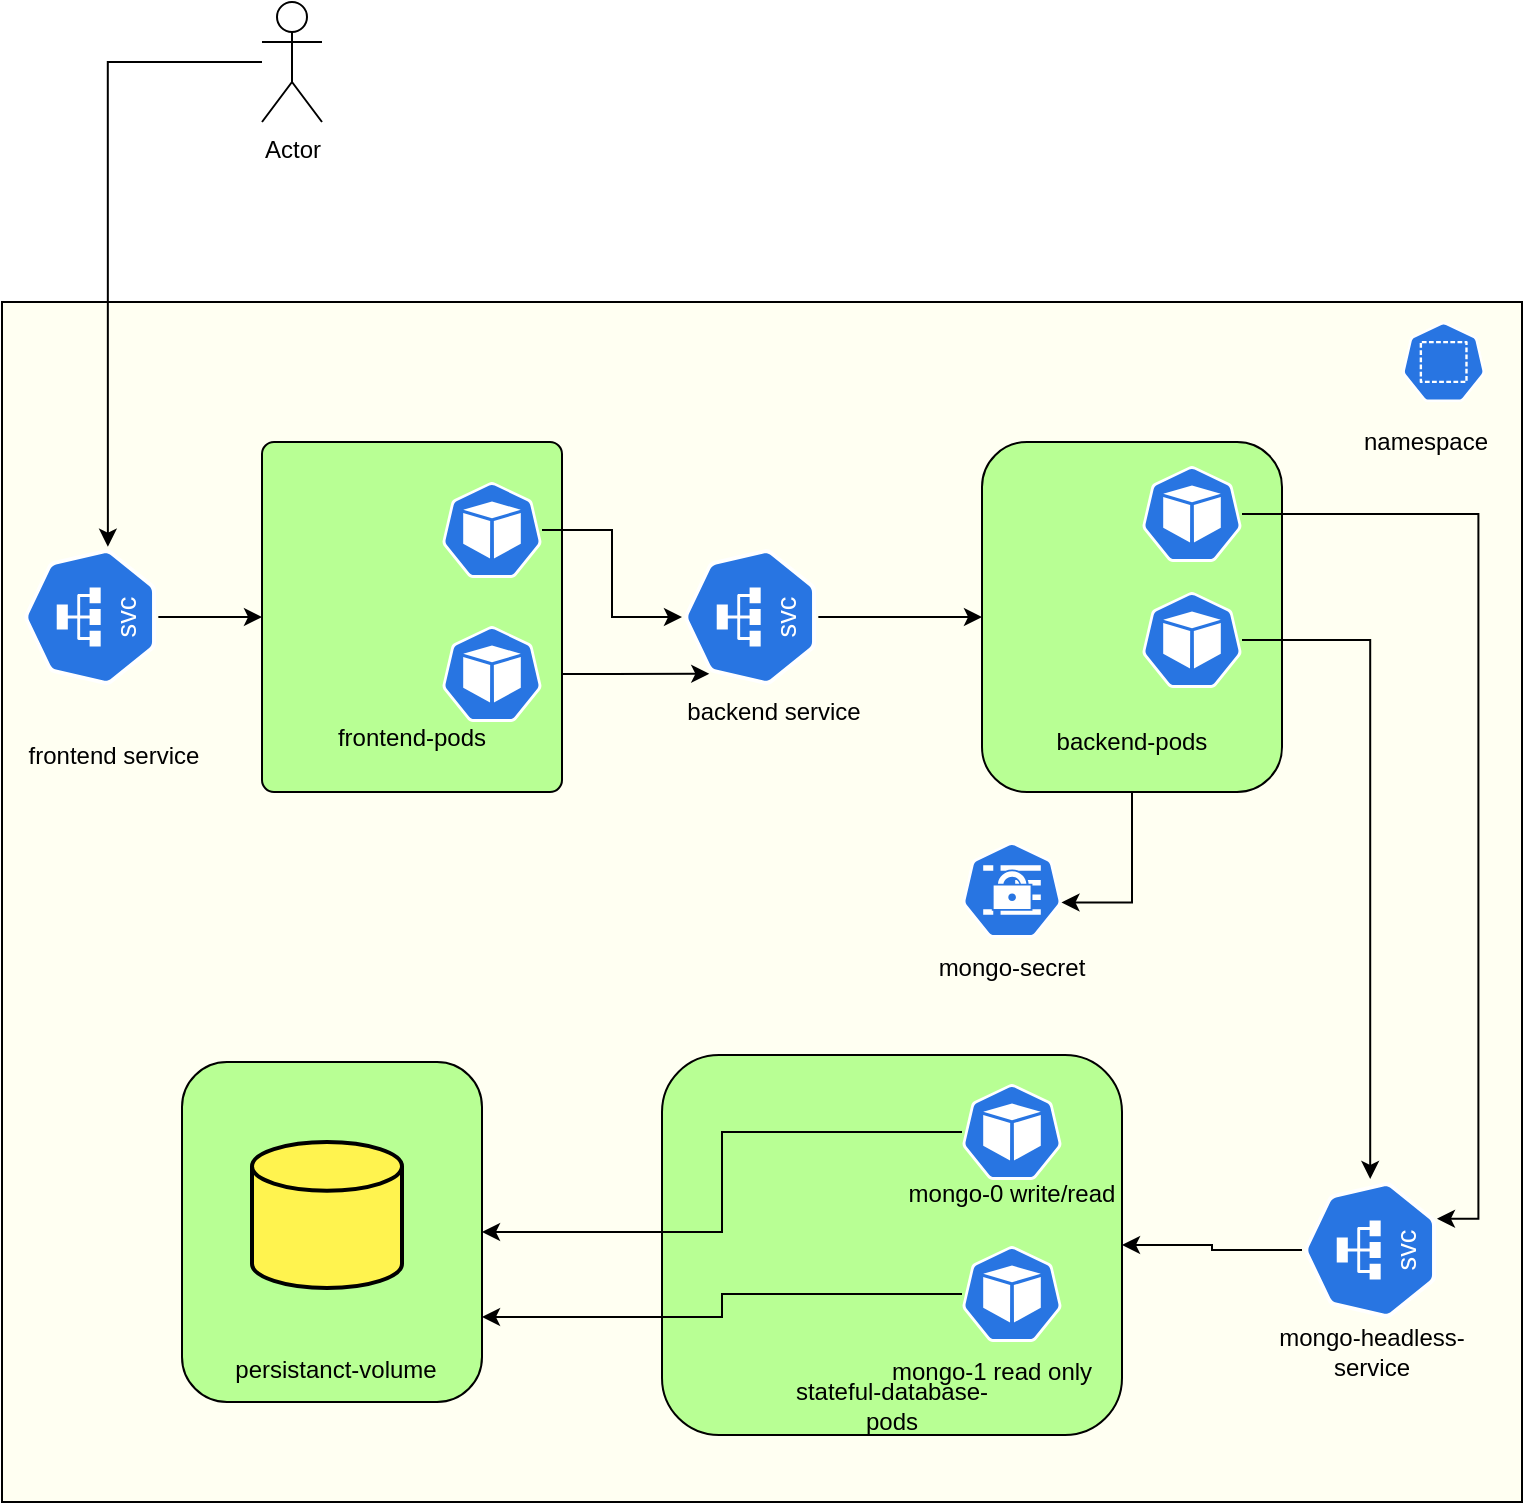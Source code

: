<mxfile version="24.2.2" type="device">
  <diagram name="Page-1" id="iACx4pWXoDB--Jc6BWZ7">
    <mxGraphModel dx="1318" dy="613" grid="1" gridSize="10" guides="1" tooltips="1" connect="1" arrows="1" fold="1" page="1" pageScale="1" pageWidth="827" pageHeight="1169" math="0" shadow="0">
      <root>
        <mxCell id="0" />
        <mxCell id="1" parent="0" />
        <mxCell id="a1qMfyu9uKdFrjvdMRR3-3" value="" style="rounded=1;whiteSpace=wrap;html=1;arcSize=0;fillColor=#FFFFF2;" vertex="1" parent="1">
          <mxGeometry x="50" y="170" width="760" height="600" as="geometry" />
        </mxCell>
        <mxCell id="a1qMfyu9uKdFrjvdMRR3-29" value="" style="rounded=1;whiteSpace=wrap;html=1;fillColor=#B8FF94;" vertex="1" parent="1">
          <mxGeometry x="380" y="546.5" width="230" height="190" as="geometry" />
        </mxCell>
        <mxCell id="a1qMfyu9uKdFrjvdMRR3-2" value="" style="aspect=fixed;sketch=0;html=1;dashed=0;whitespace=wrap;fillColor=#2875E2;strokeColor=#ffffff;points=[[0.005,0.63,0],[0.1,0.2,0],[0.9,0.2,0],[0.5,0,0],[0.995,0.63,0],[0.72,0.99,0],[0.5,1,0],[0.28,0.99,0]];shape=mxgraph.kubernetes.icon2;prIcon=ns" vertex="1" parent="1">
          <mxGeometry x="750" y="180" width="41.67" height="40" as="geometry" />
        </mxCell>
        <mxCell id="a1qMfyu9uKdFrjvdMRR3-14" style="edgeStyle=orthogonalEdgeStyle;rounded=0;orthogonalLoop=1;jettySize=auto;html=1;" edge="1" parent="1" source="a1qMfyu9uKdFrjvdMRR3-13" target="a1qMfyu9uKdFrjvdMRR3-6">
          <mxGeometry relative="1" as="geometry" />
        </mxCell>
        <mxCell id="a1qMfyu9uKdFrjvdMRR3-13" value="" style="aspect=fixed;sketch=0;html=1;dashed=0;whitespace=wrap;fillColor=#2875E2;strokeColor=#ffffff;points=[[0.005,0.63,0],[0.1,0.2,0],[0.9,0.2,0],[0.5,0,0],[0.995,0.63,0],[0.72,0.99,0],[0.5,1,0],[0.28,0.99,0]];shape=mxgraph.kubernetes.icon2;kubernetesLabel=1;prIcon=svc;direction=north;" vertex="1" parent="1">
          <mxGeometry x="60" y="292" width="68.16" height="71" as="geometry" />
        </mxCell>
        <mxCell id="a1qMfyu9uKdFrjvdMRR3-16" style="edgeStyle=orthogonalEdgeStyle;rounded=0;orthogonalLoop=1;jettySize=auto;html=1;" edge="1" parent="1" source="a1qMfyu9uKdFrjvdMRR3-15" target="a1qMfyu9uKdFrjvdMRR3-9">
          <mxGeometry relative="1" as="geometry" />
        </mxCell>
        <mxCell id="a1qMfyu9uKdFrjvdMRR3-23" style="edgeStyle=orthogonalEdgeStyle;rounded=0;orthogonalLoop=1;jettySize=auto;html=1;entryX=0.1;entryY=0.2;entryDx=0;entryDy=0;entryPerimeter=0;" edge="1" parent="1" source="a1qMfyu9uKdFrjvdMRR3-5" target="a1qMfyu9uKdFrjvdMRR3-15">
          <mxGeometry relative="1" as="geometry" />
        </mxCell>
        <mxCell id="a1qMfyu9uKdFrjvdMRR3-26" value="frontend service" style="text;html=1;align=center;verticalAlign=middle;whiteSpace=wrap;rounded=0;" vertex="1" parent="1">
          <mxGeometry x="60" y="382" width="91.84" height="30" as="geometry" />
        </mxCell>
        <mxCell id="a1qMfyu9uKdFrjvdMRR3-33" style="edgeStyle=orthogonalEdgeStyle;rounded=0;orthogonalLoop=1;jettySize=auto;html=1;" edge="1" parent="1" source="a1qMfyu9uKdFrjvdMRR3-34" target="a1qMfyu9uKdFrjvdMRR3-29">
          <mxGeometry relative="1" as="geometry" />
        </mxCell>
        <mxCell id="a1qMfyu9uKdFrjvdMRR3-34" value="" style="aspect=fixed;sketch=0;html=1;dashed=0;whitespace=wrap;fillColor=#2875E2;strokeColor=#ffffff;points=[[0.005,0.63,0],[0.1,0.2,0],[0.9,0.2,0],[0.5,0,0],[0.995,0.63,0],[0.72,0.99,0],[0.5,1,0],[0.28,0.99,0]];shape=mxgraph.kubernetes.icon2;kubernetesLabel=1;prIcon=svc;direction=north;" vertex="1" parent="1">
          <mxGeometry x="700" y="608.5" width="68.16" height="71" as="geometry" />
        </mxCell>
        <mxCell id="a1qMfyu9uKdFrjvdMRR3-35" value="" style="group" vertex="1" connectable="0" parent="1">
          <mxGeometry x="540" y="225" width="150" height="175" as="geometry" />
        </mxCell>
        <mxCell id="a1qMfyu9uKdFrjvdMRR3-38" value="" style="group" vertex="1" connectable="0" parent="a1qMfyu9uKdFrjvdMRR3-35">
          <mxGeometry y="15" width="150" height="175" as="geometry" />
        </mxCell>
        <mxCell id="a1qMfyu9uKdFrjvdMRR3-9" value="" style="rounded=1;whiteSpace=wrap;html=1;fillColor=#B8FF94;" vertex="1" parent="a1qMfyu9uKdFrjvdMRR3-38">
          <mxGeometry width="150" height="175" as="geometry" />
        </mxCell>
        <mxCell id="a1qMfyu9uKdFrjvdMRR3-10" value="" style="aspect=fixed;sketch=0;html=1;dashed=0;whitespace=wrap;fillColor=#2875E2;strokeColor=#ffffff;points=[[0.005,0.63,0],[0.1,0.2,0],[0.9,0.2,0],[0.5,0,0],[0.995,0.63,0],[0.72,0.99,0],[0.5,1,0],[0.28,0.99,0]];shape=mxgraph.kubernetes.icon2;prIcon=pod" vertex="1" parent="a1qMfyu9uKdFrjvdMRR3-38">
          <mxGeometry x="80" y="12" width="50" height="48" as="geometry" />
        </mxCell>
        <mxCell id="a1qMfyu9uKdFrjvdMRR3-11" value="" style="aspect=fixed;sketch=0;html=1;dashed=0;whitespace=wrap;fillColor=#2875E2;strokeColor=#ffffff;points=[[0.005,0.63,0],[0.1,0.2,0],[0.9,0.2,0],[0.5,0,0],[0.995,0.63,0],[0.72,0.99,0],[0.5,1,0],[0.28,0.99,0]];shape=mxgraph.kubernetes.icon2;prIcon=pod" vertex="1" parent="a1qMfyu9uKdFrjvdMRR3-38">
          <mxGeometry x="80" y="75" width="50" height="48" as="geometry" />
        </mxCell>
        <mxCell id="a1qMfyu9uKdFrjvdMRR3-12" value="backend-pods" style="text;html=1;align=center;verticalAlign=middle;whiteSpace=wrap;rounded=0;" vertex="1" parent="a1qMfyu9uKdFrjvdMRR3-38">
          <mxGeometry x="25" y="135" width="100" height="30" as="geometry" />
        </mxCell>
        <mxCell id="a1qMfyu9uKdFrjvdMRR3-40" value="" style="group" vertex="1" connectable="0" parent="1">
          <mxGeometry x="180" y="237" width="150" height="175" as="geometry" />
        </mxCell>
        <mxCell id="a1qMfyu9uKdFrjvdMRR3-45" value="" style="group" vertex="1" connectable="0" parent="a1qMfyu9uKdFrjvdMRR3-40">
          <mxGeometry width="150" height="175" as="geometry" />
        </mxCell>
        <mxCell id="a1qMfyu9uKdFrjvdMRR3-46" value="" style="group" vertex="1" connectable="0" parent="a1qMfyu9uKdFrjvdMRR3-45">
          <mxGeometry y="3" width="150" height="175" as="geometry" />
        </mxCell>
        <mxCell id="a1qMfyu9uKdFrjvdMRR3-48" value="" style="group" vertex="1" connectable="0" parent="a1qMfyu9uKdFrjvdMRR3-46">
          <mxGeometry width="150" height="175" as="geometry" />
        </mxCell>
        <mxCell id="a1qMfyu9uKdFrjvdMRR3-6" value="" style="rounded=1;whiteSpace=wrap;html=1;fillColor=#B8FF94;arcSize=4;" vertex="1" parent="a1qMfyu9uKdFrjvdMRR3-48">
          <mxGeometry width="150" height="175" as="geometry" />
        </mxCell>
        <mxCell id="a1qMfyu9uKdFrjvdMRR3-5" value="" style="aspect=fixed;sketch=0;html=1;dashed=0;whitespace=wrap;fillColor=#2875E2;strokeColor=#ffffff;points=[[0.005,0.63,0],[0.1,0.2,0],[0.9,0.2,0],[0.5,0,0],[0.995,0.63,0],[0.72,0.99,0],[0.5,1,0],[0.28,0.99,0]];shape=mxgraph.kubernetes.icon2;prIcon=pod" vertex="1" parent="a1qMfyu9uKdFrjvdMRR3-48">
          <mxGeometry x="90" y="92" width="50" height="48" as="geometry" />
        </mxCell>
        <mxCell id="a1qMfyu9uKdFrjvdMRR3-7" value="" style="aspect=fixed;sketch=0;html=1;dashed=0;whitespace=wrap;fillColor=#2875E2;strokeColor=#ffffff;points=[[0.005,0.63,0],[0.1,0.2,0],[0.9,0.2,0],[0.5,0,0],[0.995,0.63,0],[0.72,0.99,0],[0.5,1,0],[0.28,0.99,0]];shape=mxgraph.kubernetes.icon2;prIcon=pod" vertex="1" parent="a1qMfyu9uKdFrjvdMRR3-48">
          <mxGeometry x="90" y="20" width="50" height="48" as="geometry" />
        </mxCell>
        <mxCell id="a1qMfyu9uKdFrjvdMRR3-8" value="frontend-pods" style="text;html=1;align=center;verticalAlign=middle;whiteSpace=wrap;rounded=0;" vertex="1" parent="a1qMfyu9uKdFrjvdMRR3-48">
          <mxGeometry x="25" y="133" width="100" height="30" as="geometry" />
        </mxCell>
        <mxCell id="a1qMfyu9uKdFrjvdMRR3-41" value="" style="edgeStyle=orthogonalEdgeStyle;rounded=0;orthogonalLoop=1;jettySize=auto;html=1;" edge="1" parent="1" source="a1qMfyu9uKdFrjvdMRR3-7" target="a1qMfyu9uKdFrjvdMRR3-15">
          <mxGeometry relative="1" as="geometry" />
        </mxCell>
        <mxCell id="a1qMfyu9uKdFrjvdMRR3-44" value="" style="group" vertex="1" connectable="0" parent="1">
          <mxGeometry x="731.67" y="180" width="60" height="75" as="geometry" />
        </mxCell>
        <mxCell id="a1qMfyu9uKdFrjvdMRR3-4" value="namespace" style="text;html=1;align=center;verticalAlign=middle;whiteSpace=wrap;rounded=0;" vertex="1" parent="a1qMfyu9uKdFrjvdMRR3-44">
          <mxGeometry y="45" width="60" height="30" as="geometry" />
        </mxCell>
        <mxCell id="a1qMfyu9uKdFrjvdMRR3-43" value="" style="aspect=fixed;sketch=0;html=1;dashed=0;whitespace=wrap;fillColor=#2875E2;strokeColor=#ffffff;points=[[0.005,0.63,0],[0.1,0.2,0],[0.9,0.2,0],[0.5,0,0],[0.995,0.63,0],[0.72,0.99,0],[0.5,1,0],[0.28,0.99,0]];shape=mxgraph.kubernetes.icon2;prIcon=ns" vertex="1" parent="a1qMfyu9uKdFrjvdMRR3-44">
          <mxGeometry x="18.33" width="41.67" height="40" as="geometry" />
        </mxCell>
        <mxCell id="a1qMfyu9uKdFrjvdMRR3-47" value="" style="group" vertex="1" connectable="0" parent="1">
          <mxGeometry x="390" y="292" width="91.84" height="98" as="geometry" />
        </mxCell>
        <mxCell id="a1qMfyu9uKdFrjvdMRR3-15" value="" style="aspect=fixed;sketch=0;html=1;dashed=0;whitespace=wrap;fillColor=#2875E2;strokeColor=#ffffff;points=[[0.005,0.63,0],[0.1,0.2,0],[0.9,0.2,0],[0.5,0,0],[0.995,0.63,0],[0.72,0.99,0],[0.5,1,0],[0.28,0.99,0]];shape=mxgraph.kubernetes.icon2;kubernetesLabel=1;prIcon=svc;direction=north;" vertex="1" parent="a1qMfyu9uKdFrjvdMRR3-47">
          <mxGeometry width="68.16" height="71" as="geometry" />
        </mxCell>
        <mxCell id="a1qMfyu9uKdFrjvdMRR3-25" value="backend service" style="text;html=1;align=center;verticalAlign=middle;whiteSpace=wrap;rounded=0;" vertex="1" parent="a1qMfyu9uKdFrjvdMRR3-47">
          <mxGeometry y="68" width="91.84" height="30" as="geometry" />
        </mxCell>
        <mxCell id="a1qMfyu9uKdFrjvdMRR3-50" style="edgeStyle=orthogonalEdgeStyle;rounded=0;orthogonalLoop=1;jettySize=auto;html=1;" edge="1" parent="1" source="a1qMfyu9uKdFrjvdMRR3-11" target="a1qMfyu9uKdFrjvdMRR3-34">
          <mxGeometry relative="1" as="geometry" />
        </mxCell>
        <mxCell id="a1qMfyu9uKdFrjvdMRR3-51" style="edgeStyle=orthogonalEdgeStyle;rounded=0;orthogonalLoop=1;jettySize=auto;html=1;entryX=0.72;entryY=0.99;entryDx=0;entryDy=0;entryPerimeter=0;" edge="1" parent="1" source="a1qMfyu9uKdFrjvdMRR3-10" target="a1qMfyu9uKdFrjvdMRR3-34">
          <mxGeometry relative="1" as="geometry" />
        </mxCell>
        <mxCell id="a1qMfyu9uKdFrjvdMRR3-63" value="Actor" style="shape=umlActor;verticalLabelPosition=bottom;verticalAlign=top;html=1;outlineConnect=0;" vertex="1" parent="1">
          <mxGeometry x="180" y="20" width="30" height="60" as="geometry" />
        </mxCell>
        <mxCell id="a1qMfyu9uKdFrjvdMRR3-64" style="edgeStyle=orthogonalEdgeStyle;rounded=0;orthogonalLoop=1;jettySize=auto;html=1;entryX=0.995;entryY=0.63;entryDx=0;entryDy=0;entryPerimeter=0;" edge="1" parent="1" source="a1qMfyu9uKdFrjvdMRR3-63" target="a1qMfyu9uKdFrjvdMRR3-13">
          <mxGeometry relative="1" as="geometry" />
        </mxCell>
        <mxCell id="a1qMfyu9uKdFrjvdMRR3-66" value="" style="aspect=fixed;sketch=0;html=1;dashed=0;whitespace=wrap;fillColor=#2875E2;strokeColor=#ffffff;points=[[0.005,0.63,0],[0.1,0.2,0],[0.9,0.2,0],[0.5,0,0],[0.995,0.63,0],[0.72,0.99,0],[0.5,1,0],[0.28,0.99,0]];shape=mxgraph.kubernetes.icon2;prIcon=secret" vertex="1" parent="1">
          <mxGeometry x="530" y="440" width="50" height="48" as="geometry" />
        </mxCell>
        <mxCell id="a1qMfyu9uKdFrjvdMRR3-67" value="mongo-secret" style="text;html=1;align=center;verticalAlign=middle;whiteSpace=wrap;rounded=0;" vertex="1" parent="1">
          <mxGeometry x="490" y="488" width="130" height="30" as="geometry" />
        </mxCell>
        <mxCell id="a1qMfyu9uKdFrjvdMRR3-69" style="edgeStyle=orthogonalEdgeStyle;rounded=0;orthogonalLoop=1;jettySize=auto;html=1;entryX=0.995;entryY=0.63;entryDx=0;entryDy=0;entryPerimeter=0;" edge="1" parent="1" source="a1qMfyu9uKdFrjvdMRR3-9" target="a1qMfyu9uKdFrjvdMRR3-66">
          <mxGeometry relative="1" as="geometry" />
        </mxCell>
        <mxCell id="a1qMfyu9uKdFrjvdMRR3-56" style="edgeStyle=orthogonalEdgeStyle;rounded=0;orthogonalLoop=1;jettySize=auto;html=1;" edge="1" parent="1" source="a1qMfyu9uKdFrjvdMRR3-30" target="a1qMfyu9uKdFrjvdMRR3-73">
          <mxGeometry relative="1" as="geometry">
            <mxPoint x="340" y="596.0" as="targetPoint" />
          </mxGeometry>
        </mxCell>
        <mxCell id="a1qMfyu9uKdFrjvdMRR3-58" style="edgeStyle=orthogonalEdgeStyle;rounded=0;orthogonalLoop=1;jettySize=auto;html=1;entryX=1;entryY=0.75;entryDx=0;entryDy=0;" edge="1" parent="1" source="a1qMfyu9uKdFrjvdMRR3-31" target="a1qMfyu9uKdFrjvdMRR3-73">
          <mxGeometry relative="1" as="geometry">
            <mxPoint x="340" y="674" as="targetPoint" />
          </mxGeometry>
        </mxCell>
        <mxCell id="a1qMfyu9uKdFrjvdMRR3-72" value="" style="group" vertex="1" connectable="0" parent="1">
          <mxGeometry x="140" y="540" width="150" height="185" as="geometry" />
        </mxCell>
        <mxCell id="a1qMfyu9uKdFrjvdMRR3-73" value="" style="rounded=1;whiteSpace=wrap;html=1;fillColor=#B8FF94;" vertex="1" parent="a1qMfyu9uKdFrjvdMRR3-72">
          <mxGeometry y="10" width="150" height="170" as="geometry" />
        </mxCell>
        <mxCell id="a1qMfyu9uKdFrjvdMRR3-76" value="persistanct-volume" style="text;html=1;align=center;verticalAlign=middle;whiteSpace=wrap;rounded=0;" vertex="1" parent="a1qMfyu9uKdFrjvdMRR3-72">
          <mxGeometry x="16.32" y="149" width="121.84" height="30" as="geometry" />
        </mxCell>
        <mxCell id="a1qMfyu9uKdFrjvdMRR3-78" value="" style="strokeWidth=2;html=1;shape=mxgraph.flowchart.database;whiteSpace=wrap;fillColor=#FFF34F;" vertex="1" parent="a1qMfyu9uKdFrjvdMRR3-72">
          <mxGeometry x="35" y="50" width="75" height="73" as="geometry" />
        </mxCell>
        <mxCell id="a1qMfyu9uKdFrjvdMRR3-79" value="mongo-headless-service" style="text;html=1;align=center;verticalAlign=middle;whiteSpace=wrap;rounded=0;" vertex="1" parent="1">
          <mxGeometry x="670" y="679.5" width="130" height="30" as="geometry" />
        </mxCell>
        <mxCell id="a1qMfyu9uKdFrjvdMRR3-30" value="" style="aspect=fixed;sketch=0;html=1;dashed=0;whitespace=wrap;fillColor=#2875E2;strokeColor=#ffffff;points=[[0.005,0.63,0],[0.1,0.2,0],[0.9,0.2,0],[0.5,0,0],[0.995,0.63,0],[0.72,0.99,0],[0.5,1,0],[0.28,0.99,0]];shape=mxgraph.kubernetes.icon2;prIcon=pod" vertex="1" parent="1">
          <mxGeometry x="530" y="561" width="50" height="48" as="geometry" />
        </mxCell>
        <mxCell id="a1qMfyu9uKdFrjvdMRR3-31" value="" style="aspect=fixed;sketch=0;html=1;dashed=0;whitespace=wrap;fillColor=#2875E2;strokeColor=#ffffff;points=[[0.005,0.63,0],[0.1,0.2,0],[0.9,0.2,0],[0.5,0,0],[0.995,0.63,0],[0.72,0.99,0],[0.5,1,0],[0.28,0.99,0]];shape=mxgraph.kubernetes.icon2;prIcon=pod" vertex="1" parent="1">
          <mxGeometry x="530" y="642" width="50" height="48" as="geometry" />
        </mxCell>
        <mxCell id="a1qMfyu9uKdFrjvdMRR3-32" value="stateful-database-pods" style="text;html=1;align=center;verticalAlign=middle;whiteSpace=wrap;rounded=0;" vertex="1" parent="1">
          <mxGeometry x="434.08" y="706.5" width="121.84" height="30" as="geometry" />
        </mxCell>
        <mxCell id="a1qMfyu9uKdFrjvdMRR3-80" value="mongo-0 write/read" style="text;html=1;align=center;verticalAlign=middle;whiteSpace=wrap;rounded=0;" vertex="1" parent="1">
          <mxGeometry x="490" y="601" width="130" height="30" as="geometry" />
        </mxCell>
        <mxCell id="a1qMfyu9uKdFrjvdMRR3-81" value="mongo-1 read only" style="text;html=1;align=center;verticalAlign=middle;whiteSpace=wrap;rounded=0;" vertex="1" parent="1">
          <mxGeometry x="480" y="690" width="130" height="30" as="geometry" />
        </mxCell>
      </root>
    </mxGraphModel>
  </diagram>
</mxfile>
